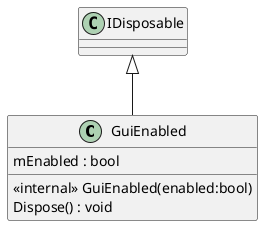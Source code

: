 @startuml
class GuiEnabled {
    <<internal>> GuiEnabled(enabled:bool)
    Dispose() : void
    mEnabled : bool
}
IDisposable <|-- GuiEnabled
@enduml
